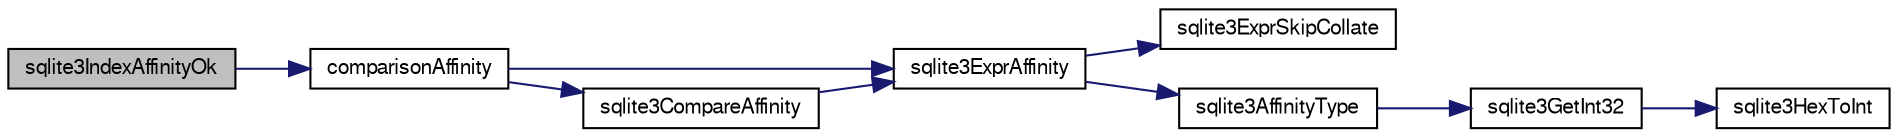 digraph "sqlite3IndexAffinityOk"
{
  edge [fontname="FreeSans",fontsize="10",labelfontname="FreeSans",labelfontsize="10"];
  node [fontname="FreeSans",fontsize="10",shape=record];
  rankdir="LR";
  Node564605 [label="sqlite3IndexAffinityOk",height=0.2,width=0.4,color="black", fillcolor="grey75", style="filled", fontcolor="black"];
  Node564605 -> Node564606 [color="midnightblue",fontsize="10",style="solid",fontname="FreeSans"];
  Node564606 [label="comparisonAffinity",height=0.2,width=0.4,color="black", fillcolor="white", style="filled",URL="$sqlite3_8c.html#a288a61b5d72d6974ed9b0bb4f57f45ac"];
  Node564606 -> Node564607 [color="midnightblue",fontsize="10",style="solid",fontname="FreeSans"];
  Node564607 [label="sqlite3ExprAffinity",height=0.2,width=0.4,color="black", fillcolor="white", style="filled",URL="$sqlite3_8c.html#aca6a667380b05650f917422118d8b7d3"];
  Node564607 -> Node564608 [color="midnightblue",fontsize="10",style="solid",fontname="FreeSans"];
  Node564608 [label="sqlite3ExprSkipCollate",height=0.2,width=0.4,color="black", fillcolor="white", style="filled",URL="$sqlite3_8c.html#a91b59896d4e3534de7c33940dca8537c"];
  Node564607 -> Node564609 [color="midnightblue",fontsize="10",style="solid",fontname="FreeSans"];
  Node564609 [label="sqlite3AffinityType",height=0.2,width=0.4,color="black", fillcolor="white", style="filled",URL="$sqlite3_8c.html#ad3b6641027549ec6634f6239256676bd"];
  Node564609 -> Node564610 [color="midnightblue",fontsize="10",style="solid",fontname="FreeSans"];
  Node564610 [label="sqlite3GetInt32",height=0.2,width=0.4,color="black", fillcolor="white", style="filled",URL="$sqlite3_8c.html#a5f876209b4343549fc9224cd11c70928"];
  Node564610 -> Node564611 [color="midnightblue",fontsize="10",style="solid",fontname="FreeSans"];
  Node564611 [label="sqlite3HexToInt",height=0.2,width=0.4,color="black", fillcolor="white", style="filled",URL="$sqlite3_8c.html#ae3802c77b18399c03c8c9f973ff47239"];
  Node564606 -> Node564612 [color="midnightblue",fontsize="10",style="solid",fontname="FreeSans"];
  Node564612 [label="sqlite3CompareAffinity",height=0.2,width=0.4,color="black", fillcolor="white", style="filled",URL="$sqlite3_8c.html#a4bd560a9a6a8d11bec0a070a46eb38fa"];
  Node564612 -> Node564607 [color="midnightblue",fontsize="10",style="solid",fontname="FreeSans"];
}
